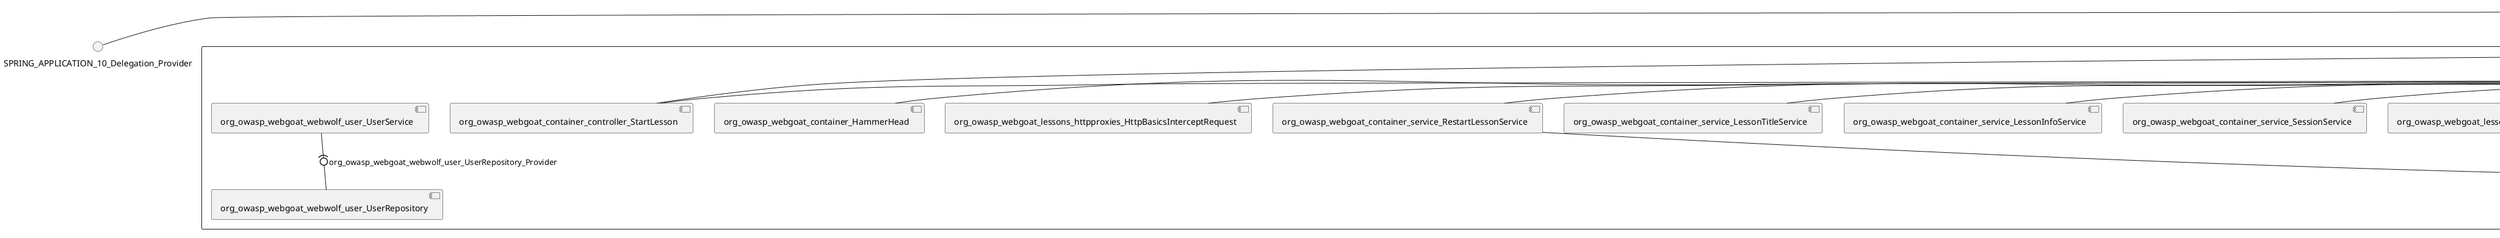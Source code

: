 @startuml
skinparam fixCircleLabelOverlapping true
skinparam componentStyle uml2
() SPRING_APPLICATION_10_Delegation_Provider
() SPRING_APPLICATION_11_Delegation_Provider
() SPRING_APPLICATION_12_Delegation_Provider
() SPRING_APPLICATION_13_Delegation_Provider
() SPRING_APPLICATION_14_Delegation_Provider
() SPRING_APPLICATION_15_Delegation_Provider
() SPRING_APPLICATION_16_Delegation_Provider
() SPRING_APPLICATION_2_Delegation_Provider
() SPRING_APPLICATION_3_Delegation_Provider
() SPRING_APPLICATION_4_Delegation_Provider
() SPRING_APPLICATION_5_Delegation_Provider
() SPRING_APPLICATION_6_Delegation_Provider
() SPRING_APPLICATION_7_Delegation_Provider
() SPRING_APPLICATION_8_Delegation_Provider
() SPRING_APPLICATION_9_Delegation_Provider
() SPRING_APPLICATION_BypassRestrictions_FieldRestrictions_POST_Delegation_Provider
() SPRING_APPLICATION_BypassRestrictions_frontendValidation_POST_Delegation_Provider
() SPRING_APPLICATION_ChromeDevTools_dummy_POST_Delegation_Provider
() SPRING_APPLICATION_ChromeDevTools_network_POST_Delegation_Provider
() SPRING_APPLICATION_CrossSiteScriptingStored_stored_xss_POST_Delegation_Provider
() SPRING_APPLICATION_CrossSiteScriptingStored_stored_xss_follow_up_POST_Delegation_Provider
() SPRING_APPLICATION_CrossSiteScripting_attack1_POST_Delegation_Provider
() SPRING_APPLICATION_CrossSiteScripting_attack3_POST_Delegation_Provider
() SPRING_APPLICATION_CrossSiteScripting_attack4_POST_Delegation_Provider
() SPRING_APPLICATION_CrossSiteScripting_attack5a_GET_Delegation_Provider
() SPRING_APPLICATION_CrossSiteScripting_attack6a_POST_Delegation_Provider
() SPRING_APPLICATION_CrossSiteScripting_dom_follow_up_POST_Delegation_Provider
() SPRING_APPLICATION_CrossSiteScripting_phone_home_xss_POST_Delegation_Provider
() SPRING_APPLICATION_CrossSiteScripting_quiz_GET_POST_Delegation_Provider
() SPRING_APPLICATION_Delegation_Provider
() SPRING_APPLICATION_GET_10_Delegation_Provider
() SPRING_APPLICATION_GET_11_Delegation_Provider
() SPRING_APPLICATION_GET_2_Delegation_Provider
() SPRING_APPLICATION_GET_3_Delegation_Provider
() SPRING_APPLICATION_GET_4_Delegation_Provider
() SPRING_APPLICATION_GET_5_Delegation_Provider
() SPRING_APPLICATION_GET_6_Delegation_Provider
() SPRING_APPLICATION_GET_7_Delegation_Provider
() SPRING_APPLICATION_GET_8_Delegation_Provider
() SPRING_APPLICATION_GET_9_Delegation_Provider
() SPRING_APPLICATION_GET_Delegation_Provider
() SPRING_APPLICATION_HtmlTampering_task_POST_Delegation_Provider
() SPRING_APPLICATION_HttpBasics_attack1_POST_Delegation_Provider
() SPRING_APPLICATION_HttpBasics_attack2_POST_Delegation_Provider
() SPRING_APPLICATION_IDOR_diff_attributes_POST_Delegation_Provider
() SPRING_APPLICATION_IDOR_login_POST_Delegation_Provider
() SPRING_APPLICATION_IDOR_profile_alt_path_POST_Delegation_Provider
() SPRING_APPLICATION_InsecureDeserialization_task_POST_Delegation_Provider
() SPRING_APPLICATION_InsecureLogin_Delegation_Provider
() SPRING_APPLICATION_JWT_decode_POST_Delegation_Provider
() SPRING_APPLICATION_JWT_jku_Delegation_Provider
() SPRING_APPLICATION_JWT_kid_Delegation_Provider
() SPRING_APPLICATION_JWT_quiz_GET_POST_Delegation_Provider
() SPRING_APPLICATION_JWT_refresh_Delegation_Provider
() SPRING_APPLICATION_JWT_secret_POST_Delegation_Provider
() SPRING_APPLICATION_JWT_votings_Delegation_Provider
() SPRING_APPLICATION_LogSpoofing_log_bleeding_POST_Delegation_Provider
() SPRING_APPLICATION_LogSpoofing_log_spoofing_POST_Delegation_Provider
() SPRING_APPLICATION_POST_10_Delegation_Provider
() SPRING_APPLICATION_POST_11_Delegation_Provider
() SPRING_APPLICATION_POST_12_Delegation_Provider
() SPRING_APPLICATION_POST_13_Delegation_Provider
() SPRING_APPLICATION_POST_14_Delegation_Provider
() SPRING_APPLICATION_POST_15_Delegation_Provider
() SPRING_APPLICATION_POST_16_Delegation_Provider
() SPRING_APPLICATION_POST_17_Delegation_Provider
() SPRING_APPLICATION_POST_18_Delegation_Provider
() SPRING_APPLICATION_POST_2_Delegation_Provider
() SPRING_APPLICATION_POST_3_Delegation_Provider
() SPRING_APPLICATION_POST_4_Delegation_Provider
() SPRING_APPLICATION_POST_5_Delegation_Provider
() SPRING_APPLICATION_POST_6_Delegation_Provider
() SPRING_APPLICATION_POST_7_Delegation_Provider
() SPRING_APPLICATION_POST_8_Delegation_Provider
() SPRING_APPLICATION_POST_9_Delegation_Provider
() SPRING_APPLICATION_POST_Delegation_Provider
() SPRING_APPLICATION_PUT_Delegation_Provider
() SPRING_APPLICATION_PasswordReset_ForgotPassword_create_password_reset_link_POST_Delegation_Provider
() SPRING_APPLICATION_PasswordReset_SecurityQuestions_POST_Delegation_Provider
() SPRING_APPLICATION_PasswordReset_reset_Delegation_Provider
() SPRING_APPLICATION_PasswordReset_simple_mail_reset_POST_Delegation_Provider
() SPRING_APPLICATION_PathTraversal_profile_picture_GET_Delegation_Provider
() SPRING_APPLICATION_PathTraversal_profile_picture_fix_GET_Delegation_Provider
() SPRING_APPLICATION_PathTraversal_profile_upload_POST_Delegation_Provider
() SPRING_APPLICATION_PathTraversal_profile_upload_fix_POST_Delegation_Provider
() SPRING_APPLICATION_PathTraversal_profile_upload_remove_user_input_POST_Delegation_Provider
() SPRING_APPLICATION_PathTraversal_random_POST_Delegation_Provider
() SPRING_APPLICATION_PathTraversal_random_picture_GET_Delegation_Provider
() SPRING_APPLICATION_PathTraversal_zip_slip_Delegation_Provider
() SPRING_APPLICATION_SSRF_task1_POST_Delegation_Provider
() SPRING_APPLICATION_SSRF_task2_POST_Delegation_Provider
() SPRING_APPLICATION_SecurePasswords_assignment_POST_Delegation_Provider
() SPRING_APPLICATION_SqlInjectionAdvanced_attack6a_POST_Delegation_Provider
() SPRING_APPLICATION_SqlInjectionAdvanced_attack6b_POST_Delegation_Provider
() SPRING_APPLICATION_SqlInjectionAdvanced_challenge_Login_POST_Delegation_Provider
() SPRING_APPLICATION_SqlInjectionAdvanced_challenge_PUT_Delegation_Provider
() SPRING_APPLICATION_SqlInjectionAdvanced_quiz_GET_POST_Delegation_Provider
() SPRING_APPLICATION_SqlInjectionMitigations_attack10a_POST_Delegation_Provider
() SPRING_APPLICATION_SqlInjectionMitigations_attack10b_POST_Delegation_Provider
() SPRING_APPLICATION_SqlInjectionMitigations_attack12a_POST_Delegation_Provider
() SPRING_APPLICATION_SqlInjectionMitigations_servers_GET_Delegation_Provider
() SPRING_APPLICATION_SqlInjection_assignment5a_POST_Delegation_Provider
() SPRING_APPLICATION_SqlInjection_assignment5b_POST_Delegation_Provider
() SPRING_APPLICATION_SqlInjection_attack10_POST_Delegation_Provider
() SPRING_APPLICATION_SqlInjection_attack2_POST_Delegation_Provider
() SPRING_APPLICATION_SqlInjection_attack3_POST_Delegation_Provider
() SPRING_APPLICATION_SqlInjection_attack4_POST_Delegation_Provider
() SPRING_APPLICATION_SqlInjection_attack5_POST_Delegation_Provider
() SPRING_APPLICATION_SqlInjection_attack8_POST_Delegation_Provider
() SPRING_APPLICATION_SqlInjection_attack9_POST_Delegation_Provider
() SPRING_APPLICATION_SqlOnlyInputValidationOnKeywords_attack_POST_Delegation_Provider
() SPRING_APPLICATION_SqlOnlyInputValidation_attack_POST_Delegation_Provider
() SPRING_APPLICATION_VulnerableComponents_attack1_POST_Delegation_Provider
() SPRING_APPLICATION_WebWolf_GET_Delegation_Provider
() SPRING_APPLICATION_WebWolf_landing_Delegation_Provider
() SPRING_APPLICATION_WebWolf_mail_Delegation_Provider
() SPRING_APPLICATION_challenge_1_POST_Delegation_Provider
() SPRING_APPLICATION_challenge_5_POST_Delegation_Provider
() SPRING_APPLICATION_challenge_7_Delegation_Provider
() SPRING_APPLICATION_challenge_8_Delegation_Provider
() SPRING_APPLICATION_challenge_logo_Delegation_Provider
() SPRING_APPLICATION_cia_quiz_GET_POST_Delegation_Provider
() SPRING_APPLICATION_clientSideFiltering_attack1_POST_Delegation_Provider
() SPRING_APPLICATION_clientSideFiltering_challenge_store_coupons_GET_Delegation_Provider
() SPRING_APPLICATION_clientSideFiltering_getItForFree_POST_Delegation_Provider
() SPRING_APPLICATION_clientSideFiltering_salaries_GET_Delegation_Provider
() SPRING_APPLICATION_crypto_encoding_basic_auth_POST_Delegation_Provider
() SPRING_APPLICATION_crypto_encoding_xor_POST_Delegation_Provider
() SPRING_APPLICATION_crypto_hashing_POST_Delegation_Provider
() SPRING_APPLICATION_crypto_secure_defaults_POST_Delegation_Provider
() SPRING_APPLICATION_crypto_signing_verify_POST_Delegation_Provider
() SPRING_APPLICATION_csrf_feedback_message_POST_Delegation_Provider
() SPRING_APPLICATION_csrf_review_POST_Delegation_Provider
() SPRING_APPLICATION_files_GET_Delegation_Provider
() SPRING_APPLICATION_fileupload_POST_Delegation_Provider
() SPRING_APPLICATION_jwt_Delegation_Provider
() SPRING_APPLICATION_landing_Delegation_Provider
() SPRING_APPLICATION_lesson_template_Delegation_Provider
() SPRING_APPLICATION_login_oauth_mvc_GET_Delegation_Provider
() SPRING_APPLICATION_mail_DELETE_GET_POST_Delegation_Provider
() SPRING_APPLICATION_register_mvc_POST_Delegation_Provider
() SPRING_APPLICATION_registration_GET_Delegation_Provider
() SPRING_APPLICATION_requests_GET_Delegation_Provider
() SPRING_APPLICATION_scoreboard_data_GET_Delegation_Provider
() SPRING_APPLICATION_server_directory_GET_Delegation_Provider
() SPRING_APPLICATION_service_debug_labels_mvc_Delegation_Provider
() SPRING_APPLICATION_service_lessonoverview_mvc_Delegation_Provider
() SPRING_APPLICATION_xxe_comments_GET_Delegation_Provider
rectangle System {
[org_owasp_webgoat_container_HammerHead] [[webgoat-webgoat.repository#_ATOemgjzEe-cJLWAoUPdPQ]]
[org_owasp_webgoat_container_WebWolfRedirect] [[webgoat-webgoat.repository#_ATOemgjzEe-cJLWAoUPdPQ]]
[org_owasp_webgoat_container_controller_StartLesson] [[webgoat-webgoat.repository#_ATOemgjzEe-cJLWAoUPdPQ]]
[org_owasp_webgoat_container_controller_Welcome] [[webgoat-webgoat.repository#_ATOemgjzEe-cJLWAoUPdPQ]]
[org_owasp_webgoat_container_i18n_PluginMessages_Provider] [[webgoat-webgoat.repository#_ATOemgjzEe-cJLWAoUPdPQ]]
[org_owasp_webgoat_container_service_EnvironmentService] [[webgoat-webgoat.repository#_ATOemgjzEe-cJLWAoUPdPQ]]
[org_owasp_webgoat_container_service_HintService] [[webgoat-webgoat.repository#_ATOemgjzEe-cJLWAoUPdPQ]]
[org_owasp_webgoat_container_service_LabelDebugService] [[webgoat-webgoat.repository#_ATOemgjzEe-cJLWAoUPdPQ]]
[org_owasp_webgoat_container_service_LabelService] [[webgoat-webgoat.repository#_ATOemgjzEe-cJLWAoUPdPQ]]
[org_owasp_webgoat_container_service_LessonInfoService] [[webgoat-webgoat.repository#_ATOemgjzEe-cJLWAoUPdPQ]]
[org_owasp_webgoat_container_service_LessonMenuService] [[webgoat-webgoat.repository#_ATOemgjzEe-cJLWAoUPdPQ]]
[org_owasp_webgoat_container_service_LessonProgressService] [[webgoat-webgoat.repository#_ATOemgjzEe-cJLWAoUPdPQ]]
[org_owasp_webgoat_container_service_LessonTitleService] [[webgoat-webgoat.repository#_ATOemgjzEe-cJLWAoUPdPQ]]
[org_owasp_webgoat_container_service_ReportCardService] [[webgoat-webgoat.repository#_ATOemgjzEe-cJLWAoUPdPQ]]
[org_owasp_webgoat_container_service_RestartLessonService] [[webgoat-webgoat.repository#_ATOemgjzEe-cJLWAoUPdPQ]]
[org_owasp_webgoat_container_service_SessionService] [[webgoat-webgoat.repository#_ATOemgjzEe-cJLWAoUPdPQ]]
[org_owasp_webgoat_container_session_UserSessionData_Provider] [[webgoat-webgoat.repository#_ATOemgjzEe-cJLWAoUPdPQ]]
[org_owasp_webgoat_container_session_WebSession_Provider] [[webgoat-webgoat.repository#_ATOemgjzEe-cJLWAoUPdPQ]]
[org_owasp_webgoat_container_users_RegistrationController] [[webgoat-webgoat.repository#_ATOemgjzEe-cJLWAoUPdPQ]]
[org_owasp_webgoat_container_users_Scoreboard] [[webgoat-webgoat.repository#_ATOemgjzEe-cJLWAoUPdPQ]]
[org_owasp_webgoat_container_users_UserRepository] [[webgoat-webgoat.repository#_ATOemgjzEe-cJLWAoUPdPQ]]
[org_owasp_webgoat_container_users_UserService] [[webgoat-webgoat.repository#_ATOemgjzEe-cJLWAoUPdPQ]]
[org_owasp_webgoat_container_users_UserTrackerRepository] [[webgoat-webgoat.repository#_ATOemgjzEe-cJLWAoUPdPQ]]
[org_owasp_webgoat_lessons_authbypass_VerifyAccount] [[webgoat-webgoat.repository#_ATOemgjzEe-cJLWAoUPdPQ]]
[org_owasp_webgoat_lessons_bypassrestrictions_BypassRestrictionsFieldRestrictions] [[webgoat-webgoat.repository#_ATOemgjzEe-cJLWAoUPdPQ]]
[org_owasp_webgoat_lessons_bypassrestrictions_BypassRestrictionsFrontendValidation] [[webgoat-webgoat.repository#_ATOemgjzEe-cJLWAoUPdPQ]]
[org_owasp_webgoat_lessons_challenges_FlagController] [[webgoat-webgoat.repository#_ATOemgjzEe-cJLWAoUPdPQ]]
[org_owasp_webgoat_lessons_challenges_challenge1_Assignment1] [[webgoat-webgoat.repository#_ATOemgjzEe-cJLWAoUPdPQ]]
[org_owasp_webgoat_lessons_challenges_challenge1_ImageServlet] [[webgoat-webgoat.repository#_ATOemgjzEe-cJLWAoUPdPQ]]
[org_owasp_webgoat_lessons_challenges_challenge5_Assignment5] [[webgoat-webgoat.repository#_ATOemgjzEe-cJLWAoUPdPQ]]
[org_owasp_webgoat_lessons_challenges_challenge7_Assignment7] [[webgoat-webgoat.repository#_ATOemgjzEe-cJLWAoUPdPQ]]
[org_owasp_webgoat_lessons_challenges_challenge8_Assignment8] [[webgoat-webgoat.repository#_ATOemgjzEe-cJLWAoUPdPQ]]
[org_owasp_webgoat_lessons_chromedevtools_NetworkDummy] [[webgoat-webgoat.repository#_ATOemgjzEe-cJLWAoUPdPQ]]
[org_owasp_webgoat_lessons_chromedevtools_NetworkLesson] [[webgoat-webgoat.repository#_ATOemgjzEe-cJLWAoUPdPQ]]
[org_owasp_webgoat_lessons_cia_CIAQuiz] [[webgoat-webgoat.repository#_ATOemgjzEe-cJLWAoUPdPQ]]
[org_owasp_webgoat_lessons_clientsidefiltering_ClientSideFilteringAssignment] [[webgoat-webgoat.repository#_ATOemgjzEe-cJLWAoUPdPQ]]
[org_owasp_webgoat_lessons_clientsidefiltering_ClientSideFilteringFreeAssignment] [[webgoat-webgoat.repository#_ATOemgjzEe-cJLWAoUPdPQ]]
[org_owasp_webgoat_lessons_clientsidefiltering_Salaries] [[webgoat-webgoat.repository#_ATOemgjzEe-cJLWAoUPdPQ]]
[org_owasp_webgoat_lessons_clientsidefiltering_ShopEndpoint] [[webgoat-webgoat.repository#_ATOemgjzEe-cJLWAoUPdPQ]]
[org_owasp_webgoat_lessons_cryptography_EncodingAssignment] [[webgoat-webgoat.repository#_ATOemgjzEe-cJLWAoUPdPQ]]
[org_owasp_webgoat_lessons_cryptography_HashingAssignment] [[webgoat-webgoat.repository#_ATOemgjzEe-cJLWAoUPdPQ]]
[org_owasp_webgoat_lessons_cryptography_SecureDefaultsAssignment] [[webgoat-webgoat.repository#_ATOemgjzEe-cJLWAoUPdPQ]]
[org_owasp_webgoat_lessons_cryptography_SigningAssignment] [[webgoat-webgoat.repository#_ATOemgjzEe-cJLWAoUPdPQ]]
[org_owasp_webgoat_lessons_cryptography_XOREncodingAssignment] [[webgoat-webgoat.repository#_ATOemgjzEe-cJLWAoUPdPQ]]
[org_owasp_webgoat_lessons_csrf_CSRFConfirmFlag1] [[webgoat-webgoat.repository#_ATOemgjzEe-cJLWAoUPdPQ]]
[org_owasp_webgoat_lessons_csrf_CSRFFeedback] [[webgoat-webgoat.repository#_ATOemgjzEe-cJLWAoUPdPQ]]
[org_owasp_webgoat_lessons_csrf_CSRFGetFlag] [[webgoat-webgoat.repository#_ATOemgjzEe-cJLWAoUPdPQ]]
[org_owasp_webgoat_lessons_csrf_CSRFLogin] [[webgoat-webgoat.repository#_ATOemgjzEe-cJLWAoUPdPQ]]
[org_owasp_webgoat_lessons_csrf_ForgedReviews] [[webgoat-webgoat.repository#_ATOemgjzEe-cJLWAoUPdPQ]]
[org_owasp_webgoat_lessons_csrf_ObjectMapper_Provider] [[webgoat-webgoat.repository#_ATOemgjzEe-cJLWAoUPdPQ]]
[org_owasp_webgoat_lessons_deserialization_InsecureDeserializationTask] [[webgoat-webgoat.repository#_ATOemgjzEe-cJLWAoUPdPQ]]
[org_owasp_webgoat_lessons_hijacksession_HijackSessionAssignment] [[webgoat-webgoat.repository#_ATOemgjzEe-cJLWAoUPdPQ]]
[org_owasp_webgoat_lessons_hijacksession_cas_HijackSessionAuthenticationProvider] [[webgoat-webgoat.repository#_ATOemgjzEe-cJLWAoUPdPQ]]
[org_owasp_webgoat_lessons_htmltampering_HtmlTamperingTask] [[webgoat-webgoat.repository#_ATOemgjzEe-cJLWAoUPdPQ]]
[org_owasp_webgoat_lessons_httpbasics_HttpBasicsLesson] [[webgoat-webgoat.repository#_ATOemgjzEe-cJLWAoUPdPQ]]
[org_owasp_webgoat_lessons_httpbasics_HttpBasicsQuiz] [[webgoat-webgoat.repository#_ATOemgjzEe-cJLWAoUPdPQ]]
[org_owasp_webgoat_lessons_httpproxies_HttpBasicsInterceptRequest] [[webgoat-webgoat.repository#_ATOemgjzEe-cJLWAoUPdPQ]]
[org_owasp_webgoat_lessons_idor_IDORDiffAttributes] [[webgoat-webgoat.repository#_ATOemgjzEe-cJLWAoUPdPQ]]
[org_owasp_webgoat_lessons_idor_IDOREditOtherProfile] [[webgoat-webgoat.repository#_ATOemgjzEe-cJLWAoUPdPQ]]
[org_owasp_webgoat_lessons_idor_IDORLogin] [[webgoat-webgoat.repository#_ATOemgjzEe-cJLWAoUPdPQ]]
[org_owasp_webgoat_lessons_idor_IDORViewOtherProfile] [[webgoat-webgoat.repository#_ATOemgjzEe-cJLWAoUPdPQ]]
[org_owasp_webgoat_lessons_idor_IDORViewOwnProfile] [[webgoat-webgoat.repository#_ATOemgjzEe-cJLWAoUPdPQ]]
[org_owasp_webgoat_lessons_idor_IDORViewOwnProfileAltUrl] [[webgoat-webgoat.repository#_ATOemgjzEe-cJLWAoUPdPQ]]
[org_owasp_webgoat_lessons_insecurelogin_InsecureLoginTask] [[webgoat-webgoat.repository#_ATOemgjzEe-cJLWAoUPdPQ]]
[org_owasp_webgoat_lessons_jwt_JWTDecodeEndpoint] [[webgoat-webgoat.repository#_ATOemgjzEe-cJLWAoUPdPQ]]
[org_owasp_webgoat_lessons_jwt_JWTQuiz] [[webgoat-webgoat.repository#_ATOemgjzEe-cJLWAoUPdPQ]]
[org_owasp_webgoat_lessons_jwt_JWTRefreshEndpoint] [[webgoat-webgoat.repository#_ATOemgjzEe-cJLWAoUPdPQ]]
[org_owasp_webgoat_lessons_jwt_JWTSecretKeyEndpoint] [[webgoat-webgoat.repository#_ATOemgjzEe-cJLWAoUPdPQ]]
[org_owasp_webgoat_lessons_jwt_JWTVotesEndpoint] [[webgoat-webgoat.repository#_ATOemgjzEe-cJLWAoUPdPQ]]
[org_owasp_webgoat_lessons_jwt_claimmisuse_JWTHeaderJKUEndpoint] [[webgoat-webgoat.repository#_ATOemgjzEe-cJLWAoUPdPQ]]
[org_owasp_webgoat_lessons_jwt_claimmisuse_JWTHeaderKIDEndpoint] [[webgoat-webgoat.repository#_ATOemgjzEe-cJLWAoUPdPQ]]
[org_owasp_webgoat_lessons_lessontemplate_SampleAttack] [[webgoat-webgoat.repository#_ATOemgjzEe-cJLWAoUPdPQ]]
[org_owasp_webgoat_lessons_logging_LogBleedingTask] [[webgoat-webgoat.repository#_ATOemgjzEe-cJLWAoUPdPQ]]
[org_owasp_webgoat_lessons_logging_LogSpoofingTask] [[webgoat-webgoat.repository#_ATOemgjzEe-cJLWAoUPdPQ]]
[org_owasp_webgoat_lessons_missingac_MissingFunctionACHiddenMenus] [[webgoat-webgoat.repository#_ATOemgjzEe-cJLWAoUPdPQ]]
[org_owasp_webgoat_lessons_missingac_MissingFunctionACUsers] [[webgoat-webgoat.repository#_ATOemgjzEe-cJLWAoUPdPQ]]
[org_owasp_webgoat_lessons_missingac_MissingFunctionACYourHash] [[webgoat-webgoat.repository#_ATOemgjzEe-cJLWAoUPdPQ]]
[org_owasp_webgoat_lessons_missingac_MissingFunctionACYourHashAdmin] [[webgoat-webgoat.repository#_ATOemgjzEe-cJLWAoUPdPQ]]
[org_owasp_webgoat_lessons_passwordreset_QuestionsAssignment] [[webgoat-webgoat.repository#_ATOemgjzEe-cJLWAoUPdPQ]]
[org_owasp_webgoat_lessons_passwordreset_ResetLinkAssignment] [[webgoat-webgoat.repository#_ATOemgjzEe-cJLWAoUPdPQ]]
[org_owasp_webgoat_lessons_passwordreset_ResetLinkAssignmentForgotPassword] [[webgoat-webgoat.repository#_ATOemgjzEe-cJLWAoUPdPQ]]
[org_owasp_webgoat_lessons_passwordreset_SecurityQuestionAssignment] [[webgoat-webgoat.repository#_ATOemgjzEe-cJLWAoUPdPQ]]
[org_owasp_webgoat_lessons_passwordreset_SimpleMailAssignment] [[webgoat-webgoat.repository#_ATOemgjzEe-cJLWAoUPdPQ]]
[org_owasp_webgoat_lessons_passwordreset_TriedQuestions] [[webgoat-webgoat.repository#_ATOemgjzEe-cJLWAoUPdPQ]]
[org_owasp_webgoat_lessons_pathtraversal_ProfileUpload] [[webgoat-webgoat.repository#_ATOemgjzEe-cJLWAoUPdPQ]]
[org_owasp_webgoat_lessons_pathtraversal_ProfileUploadFix] [[webgoat-webgoat.repository#_ATOemgjzEe-cJLWAoUPdPQ]]
[org_owasp_webgoat_lessons_pathtraversal_ProfileUploadRemoveUserInput] [[webgoat-webgoat.repository#_ATOemgjzEe-cJLWAoUPdPQ]]
[org_owasp_webgoat_lessons_pathtraversal_ProfileUploadRetrieval] [[webgoat-webgoat.repository#_ATOemgjzEe-cJLWAoUPdPQ]]
[org_owasp_webgoat_lessons_pathtraversal_ProfileZipSlip] [[webgoat-webgoat.repository#_ATOemgjzEe-cJLWAoUPdPQ]]
[org_owasp_webgoat_lessons_securepasswords_SecurePasswordsAssignment] [[webgoat-webgoat.repository#_ATOemgjzEe-cJLWAoUPdPQ]]
[org_owasp_webgoat_lessons_spoofcookie_SpoofCookieAssignment] [[webgoat-webgoat.repository#_ATOemgjzEe-cJLWAoUPdPQ]]
[org_owasp_webgoat_lessons_sqlinjection_advanced_SqlInjectionChallenge] [[webgoat-webgoat.repository#_ATOemgjzEe-cJLWAoUPdPQ]]
[org_owasp_webgoat_lessons_sqlinjection_advanced_SqlInjectionChallengeLogin] [[webgoat-webgoat.repository#_ATOemgjzEe-cJLWAoUPdPQ]]
[org_owasp_webgoat_lessons_sqlinjection_advanced_SqlInjectionLesson6a] [[webgoat-webgoat.repository#_ATOemgjzEe-cJLWAoUPdPQ]]
[org_owasp_webgoat_lessons_sqlinjection_advanced_SqlInjectionLesson6b] [[webgoat-webgoat.repository#_ATOemgjzEe-cJLWAoUPdPQ]]
[org_owasp_webgoat_lessons_sqlinjection_advanced_SqlInjectionQuiz] [[webgoat-webgoat.repository#_ATOemgjzEe-cJLWAoUPdPQ]]
[org_owasp_webgoat_lessons_sqlinjection_introduction_SqlInjectionLesson10] [[webgoat-webgoat.repository#_ATOemgjzEe-cJLWAoUPdPQ]]
[org_owasp_webgoat_lessons_sqlinjection_introduction_SqlInjectionLesson2] [[webgoat-webgoat.repository#_ATOemgjzEe-cJLWAoUPdPQ]]
[org_owasp_webgoat_lessons_sqlinjection_introduction_SqlInjectionLesson3] [[webgoat-webgoat.repository#_ATOemgjzEe-cJLWAoUPdPQ]]
[org_owasp_webgoat_lessons_sqlinjection_introduction_SqlInjectionLesson4] [[webgoat-webgoat.repository#_ATOemgjzEe-cJLWAoUPdPQ]]
[org_owasp_webgoat_lessons_sqlinjection_introduction_SqlInjectionLesson5] [[webgoat-webgoat.repository#_ATOemgjzEe-cJLWAoUPdPQ]]
[org_owasp_webgoat_lessons_sqlinjection_introduction_SqlInjectionLesson5a] [[webgoat-webgoat.repository#_ATOemgjzEe-cJLWAoUPdPQ]]
[org_owasp_webgoat_lessons_sqlinjection_introduction_SqlInjectionLesson5b] [[webgoat-webgoat.repository#_ATOemgjzEe-cJLWAoUPdPQ]]
[org_owasp_webgoat_lessons_sqlinjection_introduction_SqlInjectionLesson8] [[webgoat-webgoat.repository#_ATOemgjzEe-cJLWAoUPdPQ]]
[org_owasp_webgoat_lessons_sqlinjection_introduction_SqlInjectionLesson9] [[webgoat-webgoat.repository#_ATOemgjzEe-cJLWAoUPdPQ]]
[org_owasp_webgoat_lessons_sqlinjection_mitigation_Servers] [[webgoat-webgoat.repository#_ATOemgjzEe-cJLWAoUPdPQ]]
[org_owasp_webgoat_lessons_sqlinjection_mitigation_SqlInjectionLesson10a] [[webgoat-webgoat.repository#_ATOemgjzEe-cJLWAoUPdPQ]]
[org_owasp_webgoat_lessons_sqlinjection_mitigation_SqlInjectionLesson10b] [[webgoat-webgoat.repository#_ATOemgjzEe-cJLWAoUPdPQ]]
[org_owasp_webgoat_lessons_sqlinjection_mitigation_SqlInjectionLesson13] [[webgoat-webgoat.repository#_ATOemgjzEe-cJLWAoUPdPQ]]
[org_owasp_webgoat_lessons_sqlinjection_mitigation_SqlOnlyInputValidation] [[webgoat-webgoat.repository#_ATOemgjzEe-cJLWAoUPdPQ]]
[org_owasp_webgoat_lessons_sqlinjection_mitigation_SqlOnlyInputValidationOnKeywords] [[webgoat-webgoat.repository#_ATOemgjzEe-cJLWAoUPdPQ]]
[org_owasp_webgoat_lessons_ssrf_SSRFTask1] [[webgoat-webgoat.repository#_ATOemgjzEe-cJLWAoUPdPQ]]
[org_owasp_webgoat_lessons_ssrf_SSRFTask2] [[webgoat-webgoat.repository#_ATOemgjzEe-cJLWAoUPdPQ]]
[org_owasp_webgoat_lessons_vulnerablecomponents_VulnerableComponentsLesson] [[webgoat-webgoat.repository#_ATOemgjzEe-cJLWAoUPdPQ]]
[org_owasp_webgoat_lessons_webwolfintroduction_LandingAssignment] [[webgoat-webgoat.repository#_ATOemgjzEe-cJLWAoUPdPQ]]
[org_owasp_webgoat_lessons_webwolfintroduction_MailAssignment] [[webgoat-webgoat.repository#_ATOemgjzEe-cJLWAoUPdPQ]]
[org_owasp_webgoat_lessons_xss_CrossSiteScriptingLesson1] [[webgoat-webgoat.repository#_ATOemgjzEe-cJLWAoUPdPQ]]
[org_owasp_webgoat_lessons_xss_CrossSiteScriptingLesson3] [[webgoat-webgoat.repository#_ATOemgjzEe-cJLWAoUPdPQ]]
[org_owasp_webgoat_lessons_xss_CrossSiteScriptingLesson4] [[webgoat-webgoat.repository#_ATOemgjzEe-cJLWAoUPdPQ]]
[org_owasp_webgoat_lessons_xss_CrossSiteScriptingLesson5a] [[webgoat-webgoat.repository#_ATOemgjzEe-cJLWAoUPdPQ]]
[org_owasp_webgoat_lessons_xss_CrossSiteScriptingLesson6a] [[webgoat-webgoat.repository#_ATOemgjzEe-cJLWAoUPdPQ]]
[org_owasp_webgoat_lessons_xss_CrossSiteScriptingQuiz] [[webgoat-webgoat.repository#_ATOemgjzEe-cJLWAoUPdPQ]]
[org_owasp_webgoat_lessons_xss_DOMCrossSiteScripting] [[webgoat-webgoat.repository#_ATOemgjzEe-cJLWAoUPdPQ]]
[org_owasp_webgoat_lessons_xss_DOMCrossSiteScriptingVerifier] [[webgoat-webgoat.repository#_ATOemgjzEe-cJLWAoUPdPQ]]
[org_owasp_webgoat_lessons_xss_stored_StoredCrossSiteScriptingVerifier] [[webgoat-webgoat.repository#_ATOemgjzEe-cJLWAoUPdPQ]]
[org_owasp_webgoat_lessons_xss_stored_StoredXssComments] [[webgoat-webgoat.repository#_ATOemgjzEe-cJLWAoUPdPQ]]
[org_owasp_webgoat_lessons_xxe_BlindSendFileAssignment] [[webgoat-webgoat.repository#_ATOemgjzEe-cJLWAoUPdPQ]]
[org_owasp_webgoat_lessons_xxe_CommentsCache] [[webgoat-webgoat.repository#_ATOemgjzEe-cJLWAoUPdPQ]]
[org_owasp_webgoat_lessons_xxe_CommentsEndpoint] [[webgoat-webgoat.repository#_ATOemgjzEe-cJLWAoUPdPQ]]
[org_owasp_webgoat_lessons_xxe_ContentTypeAssignment] [[webgoat-webgoat.repository#_ATOemgjzEe-cJLWAoUPdPQ]]
[org_owasp_webgoat_lessons_xxe_SimpleXXE] [[webgoat-webgoat.repository#_ATOemgjzEe-cJLWAoUPdPQ]]
[org_owasp_webgoat_webwolf_FileServer] [[webgoat-webgoat.repository#_ATOemgjzEe-cJLWAoUPdPQ]]
[org_owasp_webgoat_webwolf_jwt_JWTController] [[webgoat-webgoat.repository#_ATOemgjzEe-cJLWAoUPdPQ]]
[org_owasp_webgoat_webwolf_mailbox_MailboxController] [[webgoat-webgoat.repository#_ATOemgjzEe-cJLWAoUPdPQ]]
[org_owasp_webgoat_webwolf_mailbox_MailboxRepository] [[webgoat-webgoat.repository#_ATOemgjzEe-cJLWAoUPdPQ]]
[org_owasp_webgoat_webwolf_requests_LandingPage] [[webgoat-webgoat.repository#_ATOemgjzEe-cJLWAoUPdPQ]]
[org_owasp_webgoat_webwolf_requests_Requests] [[webgoat-webgoat.repository#_ATOemgjzEe-cJLWAoUPdPQ]]
[org_owasp_webgoat_webwolf_user_UserRepository] [[webgoat-webgoat.repository#_ATOemgjzEe-cJLWAoUPdPQ]]
[org_owasp_webgoat_webwolf_user_UserService] [[webgoat-webgoat.repository#_ATOemgjzEe-cJLWAoUPdPQ]]
port SPRING_APPLICATION_10_Provider
SPRING_APPLICATION_10_Delegation_Provider - SPRING_APPLICATION_10_Provider
SPRING_APPLICATION_10_Provider - [org_owasp_webgoat_lessons_xxe_SimpleXXE]
port SPRING_APPLICATION_11_Provider
SPRING_APPLICATION_11_Delegation_Provider - SPRING_APPLICATION_11_Provider
SPRING_APPLICATION_11_Provider - [org_owasp_webgoat_container_controller_StartLesson]
port SPRING_APPLICATION_12_Provider
SPRING_APPLICATION_12_Delegation_Provider - SPRING_APPLICATION_12_Provider
SPRING_APPLICATION_12_Provider - [org_owasp_webgoat_container_service_LabelDebugService]
port SPRING_APPLICATION_13_Provider
SPRING_APPLICATION_13_Delegation_Provider - SPRING_APPLICATION_13_Provider
SPRING_APPLICATION_13_Provider - [org_owasp_webgoat_lessons_cryptography_HashingAssignment]
port SPRING_APPLICATION_14_Provider
SPRING_APPLICATION_14_Delegation_Provider - SPRING_APPLICATION_14_Provider
SPRING_APPLICATION_14_Provider - [org_owasp_webgoat_container_HammerHead]
port SPRING_APPLICATION_15_Provider
SPRING_APPLICATION_15_Delegation_Provider - SPRING_APPLICATION_15_Provider
SPRING_APPLICATION_15_Provider - [org_owasp_webgoat_container_controller_StartLesson]
port SPRING_APPLICATION_16_Provider
SPRING_APPLICATION_16_Delegation_Provider - SPRING_APPLICATION_16_Provider
SPRING_APPLICATION_16_Provider - [org_owasp_webgoat_lessons_httpproxies_HttpBasicsInterceptRequest]
port SPRING_APPLICATION_2_Provider
SPRING_APPLICATION_2_Delegation_Provider - SPRING_APPLICATION_2_Provider
SPRING_APPLICATION_2_Provider - [org_owasp_webgoat_container_service_RestartLessonService]
port SPRING_APPLICATION_3_Provider
SPRING_APPLICATION_3_Delegation_Provider - SPRING_APPLICATION_3_Provider
SPRING_APPLICATION_3_Provider - [org_owasp_webgoat_container_service_LessonTitleService]
port SPRING_APPLICATION_4_Provider
SPRING_APPLICATION_4_Delegation_Provider - SPRING_APPLICATION_4_Provider
SPRING_APPLICATION_4_Provider - [org_owasp_webgoat_lessons_cryptography_SigningAssignment]
port SPRING_APPLICATION_5_Provider
SPRING_APPLICATION_5_Delegation_Provider - SPRING_APPLICATION_5_Provider
SPRING_APPLICATION_5_Provider - [org_owasp_webgoat_container_service_LessonInfoService]
port SPRING_APPLICATION_6_Provider
SPRING_APPLICATION_6_Delegation_Provider - SPRING_APPLICATION_6_Provider
SPRING_APPLICATION_6_Provider - [org_owasp_webgoat_webwolf_FileServer]
port SPRING_APPLICATION_7_Provider
SPRING_APPLICATION_7_Delegation_Provider - SPRING_APPLICATION_7_Provider
SPRING_APPLICATION_7_Provider - [org_owasp_webgoat_container_service_SessionService]
port SPRING_APPLICATION_8_Provider
SPRING_APPLICATION_8_Delegation_Provider - SPRING_APPLICATION_8_Provider
SPRING_APPLICATION_8_Provider - [org_owasp_webgoat_lessons_cryptography_HashingAssignment]
port SPRING_APPLICATION_9_Provider
SPRING_APPLICATION_9_Delegation_Provider - SPRING_APPLICATION_9_Provider
SPRING_APPLICATION_9_Provider - [org_owasp_webgoat_lessons_jwt_JWTSecretKeyEndpoint]
port SPRING_APPLICATION_BypassRestrictions_FieldRestrictions_POST_Provider
SPRING_APPLICATION_BypassRestrictions_FieldRestrictions_POST_Delegation_Provider - SPRING_APPLICATION_BypassRestrictions_FieldRestrictions_POST_Provider
SPRING_APPLICATION_BypassRestrictions_FieldRestrictions_POST_Provider - [org_owasp_webgoat_lessons_bypassrestrictions_BypassRestrictionsFieldRestrictions]
port SPRING_APPLICATION_BypassRestrictions_frontendValidation_POST_Provider
SPRING_APPLICATION_BypassRestrictions_frontendValidation_POST_Delegation_Provider - SPRING_APPLICATION_BypassRestrictions_frontendValidation_POST_Provider
SPRING_APPLICATION_BypassRestrictions_frontendValidation_POST_Provider - [org_owasp_webgoat_lessons_bypassrestrictions_BypassRestrictionsFrontendValidation]
port SPRING_APPLICATION_ChromeDevTools_dummy_POST_Provider
SPRING_APPLICATION_ChromeDevTools_dummy_POST_Delegation_Provider - SPRING_APPLICATION_ChromeDevTools_dummy_POST_Provider
SPRING_APPLICATION_ChromeDevTools_dummy_POST_Provider - [org_owasp_webgoat_lessons_chromedevtools_NetworkDummy]
port SPRING_APPLICATION_ChromeDevTools_network_POST_Provider
SPRING_APPLICATION_ChromeDevTools_network_POST_Delegation_Provider - SPRING_APPLICATION_ChromeDevTools_network_POST_Provider
SPRING_APPLICATION_ChromeDevTools_network_POST_Provider - [org_owasp_webgoat_lessons_chromedevtools_NetworkLesson]
port SPRING_APPLICATION_CrossSiteScriptingStored_stored_xss_POST_Provider
SPRING_APPLICATION_CrossSiteScriptingStored_stored_xss_POST_Delegation_Provider - SPRING_APPLICATION_CrossSiteScriptingStored_stored_xss_POST_Provider
SPRING_APPLICATION_CrossSiteScriptingStored_stored_xss_POST_Provider - [org_owasp_webgoat_lessons_xss_stored_StoredXssComments]
port SPRING_APPLICATION_CrossSiteScriptingStored_stored_xss_follow_up_POST_Provider
SPRING_APPLICATION_CrossSiteScriptingStored_stored_xss_follow_up_POST_Delegation_Provider - SPRING_APPLICATION_CrossSiteScriptingStored_stored_xss_follow_up_POST_Provider
SPRING_APPLICATION_CrossSiteScriptingStored_stored_xss_follow_up_POST_Provider - [org_owasp_webgoat_lessons_xss_stored_StoredCrossSiteScriptingVerifier]
port SPRING_APPLICATION_CrossSiteScripting_attack1_POST_Provider
SPRING_APPLICATION_CrossSiteScripting_attack1_POST_Delegation_Provider - SPRING_APPLICATION_CrossSiteScripting_attack1_POST_Provider
SPRING_APPLICATION_CrossSiteScripting_attack1_POST_Provider - [org_owasp_webgoat_lessons_xss_CrossSiteScriptingLesson1]
port SPRING_APPLICATION_CrossSiteScripting_attack3_POST_Provider
SPRING_APPLICATION_CrossSiteScripting_attack3_POST_Delegation_Provider - SPRING_APPLICATION_CrossSiteScripting_attack3_POST_Provider
SPRING_APPLICATION_CrossSiteScripting_attack3_POST_Provider - [org_owasp_webgoat_lessons_xss_CrossSiteScriptingLesson3]
port SPRING_APPLICATION_CrossSiteScripting_attack4_POST_Provider
SPRING_APPLICATION_CrossSiteScripting_attack4_POST_Delegation_Provider - SPRING_APPLICATION_CrossSiteScripting_attack4_POST_Provider
SPRING_APPLICATION_CrossSiteScripting_attack4_POST_Provider - [org_owasp_webgoat_lessons_xss_CrossSiteScriptingLesson4]
port SPRING_APPLICATION_CrossSiteScripting_attack5a_GET_Provider
SPRING_APPLICATION_CrossSiteScripting_attack5a_GET_Delegation_Provider - SPRING_APPLICATION_CrossSiteScripting_attack5a_GET_Provider
SPRING_APPLICATION_CrossSiteScripting_attack5a_GET_Provider - [org_owasp_webgoat_lessons_xss_CrossSiteScriptingLesson5a]
port SPRING_APPLICATION_CrossSiteScripting_attack6a_POST_Provider
SPRING_APPLICATION_CrossSiteScripting_attack6a_POST_Delegation_Provider - SPRING_APPLICATION_CrossSiteScripting_attack6a_POST_Provider
SPRING_APPLICATION_CrossSiteScripting_attack6a_POST_Provider - [org_owasp_webgoat_lessons_xss_CrossSiteScriptingLesson6a]
port SPRING_APPLICATION_CrossSiteScripting_dom_follow_up_POST_Provider
SPRING_APPLICATION_CrossSiteScripting_dom_follow_up_POST_Delegation_Provider - SPRING_APPLICATION_CrossSiteScripting_dom_follow_up_POST_Provider
SPRING_APPLICATION_CrossSiteScripting_dom_follow_up_POST_Provider - [org_owasp_webgoat_lessons_xss_DOMCrossSiteScriptingVerifier]
port SPRING_APPLICATION_CrossSiteScripting_phone_home_xss_POST_Provider
SPRING_APPLICATION_CrossSiteScripting_phone_home_xss_POST_Delegation_Provider - SPRING_APPLICATION_CrossSiteScripting_phone_home_xss_POST_Provider
SPRING_APPLICATION_CrossSiteScripting_phone_home_xss_POST_Provider - [org_owasp_webgoat_lessons_xss_DOMCrossSiteScripting]
port SPRING_APPLICATION_CrossSiteScripting_quiz_GET_POST_Provider
SPRING_APPLICATION_CrossSiteScripting_quiz_GET_POST_Delegation_Provider - SPRING_APPLICATION_CrossSiteScripting_quiz_GET_POST_Provider
SPRING_APPLICATION_CrossSiteScripting_quiz_GET_POST_Provider - [org_owasp_webgoat_lessons_xss_CrossSiteScriptingQuiz]
port SPRING_APPLICATION_Provider
SPRING_APPLICATION_Delegation_Provider - SPRING_APPLICATION_Provider
SPRING_APPLICATION_Provider - [org_owasp_webgoat_container_service_LessonMenuService]
port SPRING_APPLICATION_GET_10_Provider
SPRING_APPLICATION_GET_10_Delegation_Provider - SPRING_APPLICATION_GET_10_Provider
SPRING_APPLICATION_GET_10_Provider - [org_owasp_webgoat_lessons_idor_IDORViewOwnProfile]
port SPRING_APPLICATION_GET_11_Provider
SPRING_APPLICATION_GET_11_Delegation_Provider - SPRING_APPLICATION_GET_11_Provider
SPRING_APPLICATION_GET_11_Provider - [org_owasp_webgoat_container_service_ReportCardService]
port SPRING_APPLICATION_GET_2_Provider
SPRING_APPLICATION_GET_2_Delegation_Provider - SPRING_APPLICATION_GET_2_Provider
SPRING_APPLICATION_GET_2_Provider - [org_owasp_webgoat_lessons_csrf_ForgedReviews]
port SPRING_APPLICATION_GET_3_Provider
SPRING_APPLICATION_GET_3_Delegation_Provider - SPRING_APPLICATION_GET_3_Provider
SPRING_APPLICATION_GET_3_Provider - [org_owasp_webgoat_container_service_LabelService]
port SPRING_APPLICATION_GET_4_Provider
SPRING_APPLICATION_GET_4_Delegation_Provider - SPRING_APPLICATION_GET_4_Provider
SPRING_APPLICATION_GET_4_Provider - [org_owasp_webgoat_lessons_cryptography_EncodingAssignment]
port SPRING_APPLICATION_GET_5_Provider
SPRING_APPLICATION_GET_5_Delegation_Provider - SPRING_APPLICATION_GET_5_Provider
SPRING_APPLICATION_GET_5_Provider - [org_owasp_webgoat_container_controller_Welcome]
port SPRING_APPLICATION_GET_6_Provider
SPRING_APPLICATION_GET_6_Delegation_Provider - SPRING_APPLICATION_GET_6_Provider
SPRING_APPLICATION_GET_6_Provider - [org_owasp_webgoat_lessons_xss_stored_StoredXssComments]
port SPRING_APPLICATION_GET_7_Provider
SPRING_APPLICATION_GET_7_Delegation_Provider - SPRING_APPLICATION_GET_7_Provider
SPRING_APPLICATION_GET_7_Provider - [org_owasp_webgoat_lessons_idor_IDORViewOtherProfile]
port SPRING_APPLICATION_GET_8_Provider
SPRING_APPLICATION_GET_8_Delegation_Provider - SPRING_APPLICATION_GET_8_Provider
SPRING_APPLICATION_GET_8_Provider - [org_owasp_webgoat_lessons_missingac_MissingFunctionACUsers]
port SPRING_APPLICATION_GET_9_Provider
SPRING_APPLICATION_GET_9_Delegation_Provider - SPRING_APPLICATION_GET_9_Provider
SPRING_APPLICATION_GET_9_Provider - [org_owasp_webgoat_lessons_spoofcookie_SpoofCookieAssignment]
port SPRING_APPLICATION_GET_Provider
SPRING_APPLICATION_GET_Delegation_Provider - SPRING_APPLICATION_GET_Provider
SPRING_APPLICATION_GET_Provider - [org_owasp_webgoat_container_service_HintService]
port SPRING_APPLICATION_HtmlTampering_task_POST_Provider
SPRING_APPLICATION_HtmlTampering_task_POST_Delegation_Provider - SPRING_APPLICATION_HtmlTampering_task_POST_Provider
SPRING_APPLICATION_HtmlTampering_task_POST_Provider - [org_owasp_webgoat_lessons_htmltampering_HtmlTamperingTask]
port SPRING_APPLICATION_HttpBasics_attack1_POST_Provider
SPRING_APPLICATION_HttpBasics_attack1_POST_Delegation_Provider - SPRING_APPLICATION_HttpBasics_attack1_POST_Provider
SPRING_APPLICATION_HttpBasics_attack1_POST_Provider - [org_owasp_webgoat_lessons_httpbasics_HttpBasicsLesson]
port SPRING_APPLICATION_HttpBasics_attack2_POST_Provider
SPRING_APPLICATION_HttpBasics_attack2_POST_Delegation_Provider - SPRING_APPLICATION_HttpBasics_attack2_POST_Provider
SPRING_APPLICATION_HttpBasics_attack2_POST_Provider - [org_owasp_webgoat_lessons_httpbasics_HttpBasicsQuiz]
port SPRING_APPLICATION_IDOR_diff_attributes_POST_Provider
SPRING_APPLICATION_IDOR_diff_attributes_POST_Delegation_Provider - SPRING_APPLICATION_IDOR_diff_attributes_POST_Provider
SPRING_APPLICATION_IDOR_diff_attributes_POST_Provider - [org_owasp_webgoat_lessons_idor_IDORDiffAttributes]
port SPRING_APPLICATION_IDOR_login_POST_Provider
SPRING_APPLICATION_IDOR_login_POST_Delegation_Provider - SPRING_APPLICATION_IDOR_login_POST_Provider
SPRING_APPLICATION_IDOR_login_POST_Provider - [org_owasp_webgoat_lessons_idor_IDORLogin]
port SPRING_APPLICATION_IDOR_profile_alt_path_POST_Provider
SPRING_APPLICATION_IDOR_profile_alt_path_POST_Delegation_Provider - SPRING_APPLICATION_IDOR_profile_alt_path_POST_Provider
SPRING_APPLICATION_IDOR_profile_alt_path_POST_Provider - [org_owasp_webgoat_lessons_idor_IDORViewOwnProfileAltUrl]
port SPRING_APPLICATION_InsecureDeserialization_task_POST_Provider
SPRING_APPLICATION_InsecureDeserialization_task_POST_Delegation_Provider - SPRING_APPLICATION_InsecureDeserialization_task_POST_Provider
SPRING_APPLICATION_InsecureDeserialization_task_POST_Provider - [org_owasp_webgoat_lessons_deserialization_InsecureDeserializationTask]
port SPRING_APPLICATION_InsecureLogin_Provider
SPRING_APPLICATION_InsecureLogin_Delegation_Provider - SPRING_APPLICATION_InsecureLogin_Provider
SPRING_APPLICATION_InsecureLogin_Provider - [org_owasp_webgoat_lessons_insecurelogin_InsecureLoginTask]
port SPRING_APPLICATION_JWT_decode_POST_Provider
SPRING_APPLICATION_JWT_decode_POST_Delegation_Provider - SPRING_APPLICATION_JWT_decode_POST_Provider
SPRING_APPLICATION_JWT_decode_POST_Provider - [org_owasp_webgoat_lessons_jwt_JWTDecodeEndpoint]
port SPRING_APPLICATION_JWT_jku_Provider
SPRING_APPLICATION_JWT_jku_Delegation_Provider - SPRING_APPLICATION_JWT_jku_Provider
SPRING_APPLICATION_JWT_jku_Provider - [org_owasp_webgoat_lessons_jwt_claimmisuse_JWTHeaderJKUEndpoint]
port SPRING_APPLICATION_JWT_kid_Provider
SPRING_APPLICATION_JWT_kid_Delegation_Provider - SPRING_APPLICATION_JWT_kid_Provider
SPRING_APPLICATION_JWT_kid_Provider - [org_owasp_webgoat_lessons_jwt_claimmisuse_JWTHeaderKIDEndpoint]
port SPRING_APPLICATION_JWT_quiz_GET_POST_Provider
SPRING_APPLICATION_JWT_quiz_GET_POST_Delegation_Provider - SPRING_APPLICATION_JWT_quiz_GET_POST_Provider
SPRING_APPLICATION_JWT_quiz_GET_POST_Provider - [org_owasp_webgoat_lessons_jwt_JWTQuiz]
port SPRING_APPLICATION_JWT_refresh_Provider
SPRING_APPLICATION_JWT_refresh_Delegation_Provider - SPRING_APPLICATION_JWT_refresh_Provider
SPRING_APPLICATION_JWT_refresh_Provider - [org_owasp_webgoat_lessons_jwt_JWTRefreshEndpoint]
port SPRING_APPLICATION_JWT_secret_POST_Provider
SPRING_APPLICATION_JWT_secret_POST_Delegation_Provider - SPRING_APPLICATION_JWT_secret_POST_Provider
SPRING_APPLICATION_JWT_secret_POST_Provider - [org_owasp_webgoat_lessons_jwt_JWTSecretKeyEndpoint]
port SPRING_APPLICATION_JWT_votings_Provider
SPRING_APPLICATION_JWT_votings_Delegation_Provider - SPRING_APPLICATION_JWT_votings_Provider
SPRING_APPLICATION_JWT_votings_Provider - [org_owasp_webgoat_lessons_jwt_JWTVotesEndpoint]
port SPRING_APPLICATION_LogSpoofing_log_bleeding_POST_Provider
SPRING_APPLICATION_LogSpoofing_log_bleeding_POST_Delegation_Provider - SPRING_APPLICATION_LogSpoofing_log_bleeding_POST_Provider
SPRING_APPLICATION_LogSpoofing_log_bleeding_POST_Provider - [org_owasp_webgoat_lessons_logging_LogBleedingTask]
port SPRING_APPLICATION_LogSpoofing_log_spoofing_POST_Provider
SPRING_APPLICATION_LogSpoofing_log_spoofing_POST_Delegation_Provider - SPRING_APPLICATION_LogSpoofing_log_spoofing_POST_Provider
SPRING_APPLICATION_LogSpoofing_log_spoofing_POST_Provider - [org_owasp_webgoat_lessons_logging_LogSpoofingTask]
port SPRING_APPLICATION_POST_10_Provider
SPRING_APPLICATION_POST_10_Delegation_Provider - SPRING_APPLICATION_POST_10_Provider
SPRING_APPLICATION_POST_10_Provider - [org_owasp_webgoat_lessons_csrf_CSRFFeedback]
port SPRING_APPLICATION_POST_11_Provider
SPRING_APPLICATION_POST_11_Delegation_Provider - SPRING_APPLICATION_POST_11_Provider
SPRING_APPLICATION_POST_11_Provider - [org_owasp_webgoat_lessons_passwordreset_SimpleMailAssignment]
port SPRING_APPLICATION_POST_12_Provider
SPRING_APPLICATION_POST_12_Delegation_Provider - SPRING_APPLICATION_POST_12_Provider
SPRING_APPLICATION_POST_12_Provider - [org_owasp_webgoat_lessons_xxe_SimpleXXE]
port SPRING_APPLICATION_POST_13_Provider
SPRING_APPLICATION_POST_13_Delegation_Provider - SPRING_APPLICATION_POST_13_Provider
SPRING_APPLICATION_POST_13_Provider - [org_owasp_webgoat_lessons_hijacksession_HijackSessionAssignment]
port SPRING_APPLICATION_POST_14_Provider
SPRING_APPLICATION_POST_14_Delegation_Provider - SPRING_APPLICATION_POST_14_Provider
SPRING_APPLICATION_POST_14_Provider - [org_owasp_webgoat_lessons_xxe_BlindSendFileAssignment]
port SPRING_APPLICATION_POST_15_Provider
SPRING_APPLICATION_POST_15_Delegation_Provider - SPRING_APPLICATION_POST_15_Provider
SPRING_APPLICATION_POST_15_Provider - [org_owasp_webgoat_lessons_chromedevtools_NetworkLesson]
port SPRING_APPLICATION_POST_16_Provider
SPRING_APPLICATION_POST_16_Delegation_Provider - SPRING_APPLICATION_POST_16_Provider
SPRING_APPLICATION_POST_16_Provider - [org_owasp_webgoat_lessons_spoofcookie_SpoofCookieAssignment]
port SPRING_APPLICATION_POST_17_Provider
SPRING_APPLICATION_POST_17_Delegation_Provider - SPRING_APPLICATION_POST_17_Provider
SPRING_APPLICATION_POST_17_Provider - [org_owasp_webgoat_lessons_csrf_CSRFConfirmFlag1]
port SPRING_APPLICATION_POST_18_Provider
SPRING_APPLICATION_POST_18_Delegation_Provider - SPRING_APPLICATION_POST_18_Provider
SPRING_APPLICATION_POST_18_Provider - [org_owasp_webgoat_lessons_missingac_MissingFunctionACUsers]
port SPRING_APPLICATION_POST_2_Provider
SPRING_APPLICATION_POST_2_Delegation_Provider - SPRING_APPLICATION_POST_2_Provider
SPRING_APPLICATION_POST_2_Provider - [org_owasp_webgoat_lessons_xxe_ContentTypeAssignment]
port SPRING_APPLICATION_POST_3_Provider
SPRING_APPLICATION_POST_3_Delegation_Provider - SPRING_APPLICATION_POST_3_Provider
SPRING_APPLICATION_POST_3_Provider - [org_owasp_webgoat_lessons_csrf_CSRFLogin]
port SPRING_APPLICATION_POST_4_Provider
SPRING_APPLICATION_POST_4_Delegation_Provider - SPRING_APPLICATION_POST_4_Provider
SPRING_APPLICATION_POST_4_Provider - [org_owasp_webgoat_lessons_csrf_CSRFGetFlag]
port SPRING_APPLICATION_POST_5_Provider
SPRING_APPLICATION_POST_5_Delegation_Provider - SPRING_APPLICATION_POST_5_Provider
SPRING_APPLICATION_POST_5_Provider - [org_owasp_webgoat_lessons_passwordreset_QuestionsAssignment]
port SPRING_APPLICATION_POST_6_Provider
SPRING_APPLICATION_POST_6_Delegation_Provider - SPRING_APPLICATION_POST_6_Provider
SPRING_APPLICATION_POST_6_Provider - [org_owasp_webgoat_lessons_missingac_MissingFunctionACYourHashAdmin]
port SPRING_APPLICATION_POST_7_Provider
SPRING_APPLICATION_POST_7_Delegation_Provider - SPRING_APPLICATION_POST_7_Provider
SPRING_APPLICATION_POST_7_Provider - [org_owasp_webgoat_lessons_missingac_MissingFunctionACYourHash]
port SPRING_APPLICATION_POST_8_Provider
SPRING_APPLICATION_POST_8_Delegation_Provider - SPRING_APPLICATION_POST_8_Provider
SPRING_APPLICATION_POST_8_Provider - [org_owasp_webgoat_lessons_authbypass_VerifyAccount]
port SPRING_APPLICATION_POST_9_Provider
SPRING_APPLICATION_POST_9_Delegation_Provider - SPRING_APPLICATION_POST_9_Provider
SPRING_APPLICATION_POST_9_Provider - [org_owasp_webgoat_lessons_challenges_FlagController]
port SPRING_APPLICATION_POST_Provider
SPRING_APPLICATION_POST_Delegation_Provider - SPRING_APPLICATION_POST_Provider
SPRING_APPLICATION_POST_Provider - [org_owasp_webgoat_lessons_missingac_MissingFunctionACHiddenMenus]
port SPRING_APPLICATION_PUT_Provider
SPRING_APPLICATION_PUT_Delegation_Provider - SPRING_APPLICATION_PUT_Provider
SPRING_APPLICATION_PUT_Provider - [org_owasp_webgoat_lessons_idor_IDOREditOtherProfile]
port SPRING_APPLICATION_PasswordReset_ForgotPassword_create_password_reset_link_POST_Provider
SPRING_APPLICATION_PasswordReset_ForgotPassword_create_password_reset_link_POST_Delegation_Provider - SPRING_APPLICATION_PasswordReset_ForgotPassword_create_password_reset_link_POST_Provider
SPRING_APPLICATION_PasswordReset_ForgotPassword_create_password_reset_link_POST_Provider - [org_owasp_webgoat_lessons_passwordreset_ResetLinkAssignmentForgotPassword]
port SPRING_APPLICATION_PasswordReset_SecurityQuestions_POST_Provider
SPRING_APPLICATION_PasswordReset_SecurityQuestions_POST_Delegation_Provider - SPRING_APPLICATION_PasswordReset_SecurityQuestions_POST_Provider
SPRING_APPLICATION_PasswordReset_SecurityQuestions_POST_Provider - [org_owasp_webgoat_lessons_passwordreset_SecurityQuestionAssignment]
port SPRING_APPLICATION_PasswordReset_reset_Provider
SPRING_APPLICATION_PasswordReset_reset_Delegation_Provider - SPRING_APPLICATION_PasswordReset_reset_Provider
SPRING_APPLICATION_PasswordReset_reset_Provider - [org_owasp_webgoat_lessons_passwordreset_ResetLinkAssignment]
port SPRING_APPLICATION_PasswordReset_simple_mail_reset_POST_Provider
SPRING_APPLICATION_PasswordReset_simple_mail_reset_POST_Delegation_Provider - SPRING_APPLICATION_PasswordReset_simple_mail_reset_POST_Provider
SPRING_APPLICATION_PasswordReset_simple_mail_reset_POST_Provider - [org_owasp_webgoat_lessons_passwordreset_SimpleMailAssignment]
port SPRING_APPLICATION_PathTraversal_profile_picture_GET_Provider
SPRING_APPLICATION_PathTraversal_profile_picture_GET_Delegation_Provider - SPRING_APPLICATION_PathTraversal_profile_picture_GET_Provider
SPRING_APPLICATION_PathTraversal_profile_picture_GET_Provider - [org_owasp_webgoat_lessons_pathtraversal_ProfileUpload]
port SPRING_APPLICATION_PathTraversal_profile_picture_fix_GET_Provider
SPRING_APPLICATION_PathTraversal_profile_picture_fix_GET_Delegation_Provider - SPRING_APPLICATION_PathTraversal_profile_picture_fix_GET_Provider
SPRING_APPLICATION_PathTraversal_profile_picture_fix_GET_Provider - [org_owasp_webgoat_lessons_pathtraversal_ProfileUploadFix]
port SPRING_APPLICATION_PathTraversal_profile_upload_POST_Provider
SPRING_APPLICATION_PathTraversal_profile_upload_POST_Delegation_Provider - SPRING_APPLICATION_PathTraversal_profile_upload_POST_Provider
SPRING_APPLICATION_PathTraversal_profile_upload_POST_Provider - [org_owasp_webgoat_lessons_pathtraversal_ProfileUpload]
port SPRING_APPLICATION_PathTraversal_profile_upload_fix_POST_Provider
SPRING_APPLICATION_PathTraversal_profile_upload_fix_POST_Delegation_Provider - SPRING_APPLICATION_PathTraversal_profile_upload_fix_POST_Provider
SPRING_APPLICATION_PathTraversal_profile_upload_fix_POST_Provider - [org_owasp_webgoat_lessons_pathtraversal_ProfileUploadFix]
port SPRING_APPLICATION_PathTraversal_profile_upload_remove_user_input_POST_Provider
SPRING_APPLICATION_PathTraversal_profile_upload_remove_user_input_POST_Delegation_Provider - SPRING_APPLICATION_PathTraversal_profile_upload_remove_user_input_POST_Provider
SPRING_APPLICATION_PathTraversal_profile_upload_remove_user_input_POST_Provider - [org_owasp_webgoat_lessons_pathtraversal_ProfileUploadRemoveUserInput]
port SPRING_APPLICATION_PathTraversal_random_POST_Provider
SPRING_APPLICATION_PathTraversal_random_POST_Delegation_Provider - SPRING_APPLICATION_PathTraversal_random_POST_Provider
SPRING_APPLICATION_PathTraversal_random_POST_Provider - [org_owasp_webgoat_lessons_pathtraversal_ProfileUploadRetrieval]
port SPRING_APPLICATION_PathTraversal_random_picture_GET_Provider
SPRING_APPLICATION_PathTraversal_random_picture_GET_Delegation_Provider - SPRING_APPLICATION_PathTraversal_random_picture_GET_Provider
SPRING_APPLICATION_PathTraversal_random_picture_GET_Provider - [org_owasp_webgoat_lessons_pathtraversal_ProfileUploadRetrieval]
port SPRING_APPLICATION_PathTraversal_zip_slip_Provider
SPRING_APPLICATION_PathTraversal_zip_slip_Delegation_Provider - SPRING_APPLICATION_PathTraversal_zip_slip_Provider
SPRING_APPLICATION_PathTraversal_zip_slip_Provider - [org_owasp_webgoat_lessons_pathtraversal_ProfileZipSlip]
port SPRING_APPLICATION_SSRF_task1_POST_Provider
SPRING_APPLICATION_SSRF_task1_POST_Delegation_Provider - SPRING_APPLICATION_SSRF_task1_POST_Provider
SPRING_APPLICATION_SSRF_task1_POST_Provider - [org_owasp_webgoat_lessons_ssrf_SSRFTask1]
port SPRING_APPLICATION_SSRF_task2_POST_Provider
SPRING_APPLICATION_SSRF_task2_POST_Delegation_Provider - SPRING_APPLICATION_SSRF_task2_POST_Provider
SPRING_APPLICATION_SSRF_task2_POST_Provider - [org_owasp_webgoat_lessons_ssrf_SSRFTask2]
port SPRING_APPLICATION_SecurePasswords_assignment_POST_Provider
SPRING_APPLICATION_SecurePasswords_assignment_POST_Delegation_Provider - SPRING_APPLICATION_SecurePasswords_assignment_POST_Provider
SPRING_APPLICATION_SecurePasswords_assignment_POST_Provider - [org_owasp_webgoat_lessons_securepasswords_SecurePasswordsAssignment]
port SPRING_APPLICATION_SqlInjectionAdvanced_attack6a_POST_Provider
SPRING_APPLICATION_SqlInjectionAdvanced_attack6a_POST_Delegation_Provider - SPRING_APPLICATION_SqlInjectionAdvanced_attack6a_POST_Provider
SPRING_APPLICATION_SqlInjectionAdvanced_attack6a_POST_Provider - [org_owasp_webgoat_lessons_sqlinjection_advanced_SqlInjectionLesson6a]
port SPRING_APPLICATION_SqlInjectionAdvanced_attack6b_POST_Provider
SPRING_APPLICATION_SqlInjectionAdvanced_attack6b_POST_Delegation_Provider - SPRING_APPLICATION_SqlInjectionAdvanced_attack6b_POST_Provider
SPRING_APPLICATION_SqlInjectionAdvanced_attack6b_POST_Provider - [org_owasp_webgoat_lessons_sqlinjection_advanced_SqlInjectionLesson6b]
port SPRING_APPLICATION_SqlInjectionAdvanced_challenge_Login_POST_Provider
SPRING_APPLICATION_SqlInjectionAdvanced_challenge_Login_POST_Delegation_Provider - SPRING_APPLICATION_SqlInjectionAdvanced_challenge_Login_POST_Provider
SPRING_APPLICATION_SqlInjectionAdvanced_challenge_Login_POST_Provider - [org_owasp_webgoat_lessons_sqlinjection_advanced_SqlInjectionChallengeLogin]
port SPRING_APPLICATION_SqlInjectionAdvanced_challenge_PUT_Provider
SPRING_APPLICATION_SqlInjectionAdvanced_challenge_PUT_Delegation_Provider - SPRING_APPLICATION_SqlInjectionAdvanced_challenge_PUT_Provider
SPRING_APPLICATION_SqlInjectionAdvanced_challenge_PUT_Provider - [org_owasp_webgoat_lessons_sqlinjection_advanced_SqlInjectionChallenge]
port SPRING_APPLICATION_SqlInjectionAdvanced_quiz_GET_POST_Provider
SPRING_APPLICATION_SqlInjectionAdvanced_quiz_GET_POST_Delegation_Provider - SPRING_APPLICATION_SqlInjectionAdvanced_quiz_GET_POST_Provider
SPRING_APPLICATION_SqlInjectionAdvanced_quiz_GET_POST_Provider - [org_owasp_webgoat_lessons_sqlinjection_advanced_SqlInjectionQuiz]
port SPRING_APPLICATION_SqlInjectionMitigations_attack10a_POST_Provider
SPRING_APPLICATION_SqlInjectionMitigations_attack10a_POST_Delegation_Provider - SPRING_APPLICATION_SqlInjectionMitigations_attack10a_POST_Provider
SPRING_APPLICATION_SqlInjectionMitigations_attack10a_POST_Provider - [org_owasp_webgoat_lessons_sqlinjection_mitigation_SqlInjectionLesson10a]
port SPRING_APPLICATION_SqlInjectionMitigations_attack10b_POST_Provider
SPRING_APPLICATION_SqlInjectionMitigations_attack10b_POST_Delegation_Provider - SPRING_APPLICATION_SqlInjectionMitigations_attack10b_POST_Provider
SPRING_APPLICATION_SqlInjectionMitigations_attack10b_POST_Provider - [org_owasp_webgoat_lessons_sqlinjection_mitigation_SqlInjectionLesson10b]
port SPRING_APPLICATION_SqlInjectionMitigations_attack12a_POST_Provider
SPRING_APPLICATION_SqlInjectionMitigations_attack12a_POST_Delegation_Provider - SPRING_APPLICATION_SqlInjectionMitigations_attack12a_POST_Provider
SPRING_APPLICATION_SqlInjectionMitigations_attack12a_POST_Provider - [org_owasp_webgoat_lessons_sqlinjection_mitigation_SqlInjectionLesson13]
port SPRING_APPLICATION_SqlInjectionMitigations_servers_GET_Provider
SPRING_APPLICATION_SqlInjectionMitigations_servers_GET_Delegation_Provider - SPRING_APPLICATION_SqlInjectionMitigations_servers_GET_Provider
SPRING_APPLICATION_SqlInjectionMitigations_servers_GET_Provider - [org_owasp_webgoat_lessons_sqlinjection_mitigation_Servers]
port SPRING_APPLICATION_SqlInjection_assignment5a_POST_Provider
SPRING_APPLICATION_SqlInjection_assignment5a_POST_Delegation_Provider - SPRING_APPLICATION_SqlInjection_assignment5a_POST_Provider
SPRING_APPLICATION_SqlInjection_assignment5a_POST_Provider - [org_owasp_webgoat_lessons_sqlinjection_introduction_SqlInjectionLesson5a]
port SPRING_APPLICATION_SqlInjection_assignment5b_POST_Provider
SPRING_APPLICATION_SqlInjection_assignment5b_POST_Delegation_Provider - SPRING_APPLICATION_SqlInjection_assignment5b_POST_Provider
SPRING_APPLICATION_SqlInjection_assignment5b_POST_Provider - [org_owasp_webgoat_lessons_sqlinjection_introduction_SqlInjectionLesson5b]
port SPRING_APPLICATION_SqlInjection_attack10_POST_Provider
SPRING_APPLICATION_SqlInjection_attack10_POST_Delegation_Provider - SPRING_APPLICATION_SqlInjection_attack10_POST_Provider
SPRING_APPLICATION_SqlInjection_attack10_POST_Provider - [org_owasp_webgoat_lessons_sqlinjection_introduction_SqlInjectionLesson10]
port SPRING_APPLICATION_SqlInjection_attack2_POST_Provider
SPRING_APPLICATION_SqlInjection_attack2_POST_Delegation_Provider - SPRING_APPLICATION_SqlInjection_attack2_POST_Provider
SPRING_APPLICATION_SqlInjection_attack2_POST_Provider - [org_owasp_webgoat_lessons_sqlinjection_introduction_SqlInjectionLesson2]
port SPRING_APPLICATION_SqlInjection_attack3_POST_Provider
SPRING_APPLICATION_SqlInjection_attack3_POST_Delegation_Provider - SPRING_APPLICATION_SqlInjection_attack3_POST_Provider
SPRING_APPLICATION_SqlInjection_attack3_POST_Provider - [org_owasp_webgoat_lessons_sqlinjection_introduction_SqlInjectionLesson3]
port SPRING_APPLICATION_SqlInjection_attack4_POST_Provider
SPRING_APPLICATION_SqlInjection_attack4_POST_Delegation_Provider - SPRING_APPLICATION_SqlInjection_attack4_POST_Provider
SPRING_APPLICATION_SqlInjection_attack4_POST_Provider - [org_owasp_webgoat_lessons_sqlinjection_introduction_SqlInjectionLesson4]
port SPRING_APPLICATION_SqlInjection_attack5_POST_Provider
SPRING_APPLICATION_SqlInjection_attack5_POST_Delegation_Provider - SPRING_APPLICATION_SqlInjection_attack5_POST_Provider
SPRING_APPLICATION_SqlInjection_attack5_POST_Provider - [org_owasp_webgoat_lessons_sqlinjection_introduction_SqlInjectionLesson5]
port SPRING_APPLICATION_SqlInjection_attack8_POST_Provider
SPRING_APPLICATION_SqlInjection_attack8_POST_Delegation_Provider - SPRING_APPLICATION_SqlInjection_attack8_POST_Provider
SPRING_APPLICATION_SqlInjection_attack8_POST_Provider - [org_owasp_webgoat_lessons_sqlinjection_introduction_SqlInjectionLesson8]
port SPRING_APPLICATION_SqlInjection_attack9_POST_Provider
SPRING_APPLICATION_SqlInjection_attack9_POST_Delegation_Provider - SPRING_APPLICATION_SqlInjection_attack9_POST_Provider
SPRING_APPLICATION_SqlInjection_attack9_POST_Provider - [org_owasp_webgoat_lessons_sqlinjection_introduction_SqlInjectionLesson9]
port SPRING_APPLICATION_SqlOnlyInputValidationOnKeywords_attack_POST_Provider
SPRING_APPLICATION_SqlOnlyInputValidationOnKeywords_attack_POST_Delegation_Provider - SPRING_APPLICATION_SqlOnlyInputValidationOnKeywords_attack_POST_Provider
SPRING_APPLICATION_SqlOnlyInputValidationOnKeywords_attack_POST_Provider - [org_owasp_webgoat_lessons_sqlinjection_mitigation_SqlOnlyInputValidationOnKeywords]
port SPRING_APPLICATION_SqlOnlyInputValidation_attack_POST_Provider
SPRING_APPLICATION_SqlOnlyInputValidation_attack_POST_Delegation_Provider - SPRING_APPLICATION_SqlOnlyInputValidation_attack_POST_Provider
SPRING_APPLICATION_SqlOnlyInputValidation_attack_POST_Provider - [org_owasp_webgoat_lessons_sqlinjection_mitigation_SqlOnlyInputValidation]
port SPRING_APPLICATION_VulnerableComponents_attack1_POST_Provider
SPRING_APPLICATION_VulnerableComponents_attack1_POST_Delegation_Provider - SPRING_APPLICATION_VulnerableComponents_attack1_POST_Provider
SPRING_APPLICATION_VulnerableComponents_attack1_POST_Provider - [org_owasp_webgoat_lessons_vulnerablecomponents_VulnerableComponentsLesson]
port SPRING_APPLICATION_WebWolf_GET_Provider
SPRING_APPLICATION_WebWolf_GET_Delegation_Provider - SPRING_APPLICATION_WebWolf_GET_Provider
SPRING_APPLICATION_WebWolf_GET_Provider - [org_owasp_webgoat_container_WebWolfRedirect]
port SPRING_APPLICATION_WebWolf_landing_Provider
SPRING_APPLICATION_WebWolf_landing_Delegation_Provider - SPRING_APPLICATION_WebWolf_landing_Provider
SPRING_APPLICATION_WebWolf_landing_Provider - [org_owasp_webgoat_lessons_webwolfintroduction_LandingAssignment]
port SPRING_APPLICATION_WebWolf_mail_Provider
SPRING_APPLICATION_WebWolf_mail_Delegation_Provider - SPRING_APPLICATION_WebWolf_mail_Provider
SPRING_APPLICATION_WebWolf_mail_Provider - [org_owasp_webgoat_lessons_webwolfintroduction_MailAssignment]
port SPRING_APPLICATION_challenge_1_POST_Provider
SPRING_APPLICATION_challenge_1_POST_Delegation_Provider - SPRING_APPLICATION_challenge_1_POST_Provider
SPRING_APPLICATION_challenge_1_POST_Provider - [org_owasp_webgoat_lessons_challenges_challenge1_Assignment1]
port SPRING_APPLICATION_challenge_5_POST_Provider
SPRING_APPLICATION_challenge_5_POST_Delegation_Provider - SPRING_APPLICATION_challenge_5_POST_Provider
SPRING_APPLICATION_challenge_5_POST_Provider - [org_owasp_webgoat_lessons_challenges_challenge5_Assignment5]
port SPRING_APPLICATION_challenge_7_Provider
SPRING_APPLICATION_challenge_7_Delegation_Provider - SPRING_APPLICATION_challenge_7_Provider
SPRING_APPLICATION_challenge_7_Provider - [org_owasp_webgoat_lessons_challenges_challenge7_Assignment7]
port SPRING_APPLICATION_challenge_8_Provider
SPRING_APPLICATION_challenge_8_Delegation_Provider - SPRING_APPLICATION_challenge_8_Provider
SPRING_APPLICATION_challenge_8_Provider - [org_owasp_webgoat_lessons_challenges_challenge8_Assignment8]
port SPRING_APPLICATION_challenge_logo_Provider
SPRING_APPLICATION_challenge_logo_Delegation_Provider - SPRING_APPLICATION_challenge_logo_Provider
SPRING_APPLICATION_challenge_logo_Provider - [org_owasp_webgoat_lessons_challenges_challenge1_ImageServlet]
port SPRING_APPLICATION_cia_quiz_GET_POST_Provider
SPRING_APPLICATION_cia_quiz_GET_POST_Delegation_Provider - SPRING_APPLICATION_cia_quiz_GET_POST_Provider
SPRING_APPLICATION_cia_quiz_GET_POST_Provider - [org_owasp_webgoat_lessons_cia_CIAQuiz]
port SPRING_APPLICATION_clientSideFiltering_attack1_POST_Provider
SPRING_APPLICATION_clientSideFiltering_attack1_POST_Delegation_Provider - SPRING_APPLICATION_clientSideFiltering_attack1_POST_Provider
SPRING_APPLICATION_clientSideFiltering_attack1_POST_Provider - [org_owasp_webgoat_lessons_clientsidefiltering_ClientSideFilteringAssignment]
port SPRING_APPLICATION_clientSideFiltering_challenge_store_coupons_GET_Provider
SPRING_APPLICATION_clientSideFiltering_challenge_store_coupons_GET_Delegation_Provider - SPRING_APPLICATION_clientSideFiltering_challenge_store_coupons_GET_Provider
SPRING_APPLICATION_clientSideFiltering_challenge_store_coupons_GET_Provider - [org_owasp_webgoat_lessons_clientsidefiltering_ShopEndpoint]
port SPRING_APPLICATION_clientSideFiltering_getItForFree_POST_Provider
SPRING_APPLICATION_clientSideFiltering_getItForFree_POST_Delegation_Provider - SPRING_APPLICATION_clientSideFiltering_getItForFree_POST_Provider
SPRING_APPLICATION_clientSideFiltering_getItForFree_POST_Provider - [org_owasp_webgoat_lessons_clientsidefiltering_ClientSideFilteringFreeAssignment]
port SPRING_APPLICATION_clientSideFiltering_salaries_GET_Provider
SPRING_APPLICATION_clientSideFiltering_salaries_GET_Delegation_Provider - SPRING_APPLICATION_clientSideFiltering_salaries_GET_Provider
SPRING_APPLICATION_clientSideFiltering_salaries_GET_Provider - [org_owasp_webgoat_lessons_clientsidefiltering_Salaries]
port SPRING_APPLICATION_crypto_encoding_basic_auth_POST_Provider
SPRING_APPLICATION_crypto_encoding_basic_auth_POST_Delegation_Provider - SPRING_APPLICATION_crypto_encoding_basic_auth_POST_Provider
SPRING_APPLICATION_crypto_encoding_basic_auth_POST_Provider - [org_owasp_webgoat_lessons_cryptography_EncodingAssignment]
port SPRING_APPLICATION_crypto_encoding_xor_POST_Provider
SPRING_APPLICATION_crypto_encoding_xor_POST_Delegation_Provider - SPRING_APPLICATION_crypto_encoding_xor_POST_Provider
SPRING_APPLICATION_crypto_encoding_xor_POST_Provider - [org_owasp_webgoat_lessons_cryptography_XOREncodingAssignment]
port SPRING_APPLICATION_crypto_hashing_POST_Provider
SPRING_APPLICATION_crypto_hashing_POST_Delegation_Provider - SPRING_APPLICATION_crypto_hashing_POST_Provider
SPRING_APPLICATION_crypto_hashing_POST_Provider - [org_owasp_webgoat_lessons_cryptography_HashingAssignment]
port SPRING_APPLICATION_crypto_secure_defaults_POST_Provider
SPRING_APPLICATION_crypto_secure_defaults_POST_Delegation_Provider - SPRING_APPLICATION_crypto_secure_defaults_POST_Provider
SPRING_APPLICATION_crypto_secure_defaults_POST_Provider - [org_owasp_webgoat_lessons_cryptography_SecureDefaultsAssignment]
port SPRING_APPLICATION_crypto_signing_verify_POST_Provider
SPRING_APPLICATION_crypto_signing_verify_POST_Delegation_Provider - SPRING_APPLICATION_crypto_signing_verify_POST_Provider
SPRING_APPLICATION_crypto_signing_verify_POST_Provider - [org_owasp_webgoat_lessons_cryptography_SigningAssignment]
port SPRING_APPLICATION_csrf_feedback_message_POST_Provider
SPRING_APPLICATION_csrf_feedback_message_POST_Delegation_Provider - SPRING_APPLICATION_csrf_feedback_message_POST_Provider
SPRING_APPLICATION_csrf_feedback_message_POST_Provider - [org_owasp_webgoat_lessons_csrf_CSRFFeedback]
port SPRING_APPLICATION_csrf_review_POST_Provider
SPRING_APPLICATION_csrf_review_POST_Delegation_Provider - SPRING_APPLICATION_csrf_review_POST_Provider
SPRING_APPLICATION_csrf_review_POST_Provider - [org_owasp_webgoat_lessons_csrf_ForgedReviews]
port SPRING_APPLICATION_files_GET_Provider
SPRING_APPLICATION_files_GET_Delegation_Provider - SPRING_APPLICATION_files_GET_Provider
SPRING_APPLICATION_files_GET_Provider - [org_owasp_webgoat_webwolf_FileServer]
port SPRING_APPLICATION_fileupload_POST_Provider
SPRING_APPLICATION_fileupload_POST_Delegation_Provider - SPRING_APPLICATION_fileupload_POST_Provider
SPRING_APPLICATION_fileupload_POST_Provider - [org_owasp_webgoat_webwolf_FileServer]
port SPRING_APPLICATION_jwt_Provider
SPRING_APPLICATION_jwt_Delegation_Provider - SPRING_APPLICATION_jwt_Provider
SPRING_APPLICATION_jwt_Provider - [org_owasp_webgoat_webwolf_jwt_JWTController]
port SPRING_APPLICATION_landing_Provider
SPRING_APPLICATION_landing_Delegation_Provider - SPRING_APPLICATION_landing_Provider
SPRING_APPLICATION_landing_Provider - [org_owasp_webgoat_webwolf_requests_LandingPage]
port SPRING_APPLICATION_lesson_template_Provider
SPRING_APPLICATION_lesson_template_Delegation_Provider - SPRING_APPLICATION_lesson_template_Provider
SPRING_APPLICATION_lesson_template_Provider - [org_owasp_webgoat_lessons_lessontemplate_SampleAttack]
port SPRING_APPLICATION_login_oauth_mvc_GET_Provider
SPRING_APPLICATION_login_oauth_mvc_GET_Delegation_Provider - SPRING_APPLICATION_login_oauth_mvc_GET_Provider
SPRING_APPLICATION_login_oauth_mvc_GET_Provider - [org_owasp_webgoat_container_users_RegistrationController]
port SPRING_APPLICATION_mail_DELETE_GET_POST_Provider
SPRING_APPLICATION_mail_DELETE_GET_POST_Delegation_Provider - SPRING_APPLICATION_mail_DELETE_GET_POST_Provider
SPRING_APPLICATION_mail_DELETE_GET_POST_Provider - [org_owasp_webgoat_webwolf_mailbox_MailboxController]
port SPRING_APPLICATION_register_mvc_POST_Provider
SPRING_APPLICATION_register_mvc_POST_Delegation_Provider - SPRING_APPLICATION_register_mvc_POST_Provider
SPRING_APPLICATION_register_mvc_POST_Provider - [org_owasp_webgoat_container_users_RegistrationController]
port SPRING_APPLICATION_registration_GET_Provider
SPRING_APPLICATION_registration_GET_Delegation_Provider - SPRING_APPLICATION_registration_GET_Provider
SPRING_APPLICATION_registration_GET_Provider - [org_owasp_webgoat_container_users_RegistrationController]
port SPRING_APPLICATION_requests_GET_Provider
SPRING_APPLICATION_requests_GET_Delegation_Provider - SPRING_APPLICATION_requests_GET_Provider
SPRING_APPLICATION_requests_GET_Provider - [org_owasp_webgoat_webwolf_requests_Requests]
port SPRING_APPLICATION_scoreboard_data_GET_Provider
SPRING_APPLICATION_scoreboard_data_GET_Delegation_Provider - SPRING_APPLICATION_scoreboard_data_GET_Provider
SPRING_APPLICATION_scoreboard_data_GET_Provider - [org_owasp_webgoat_container_users_Scoreboard]
port SPRING_APPLICATION_server_directory_GET_Provider
SPRING_APPLICATION_server_directory_GET_Delegation_Provider - SPRING_APPLICATION_server_directory_GET_Provider
SPRING_APPLICATION_server_directory_GET_Provider - [org_owasp_webgoat_container_service_EnvironmentService]
port SPRING_APPLICATION_service_debug_labels_mvc_Provider
SPRING_APPLICATION_service_debug_labels_mvc_Delegation_Provider - SPRING_APPLICATION_service_debug_labels_mvc_Provider
SPRING_APPLICATION_service_debug_labels_mvc_Provider - [org_owasp_webgoat_container_service_LabelDebugService]
port SPRING_APPLICATION_service_lessonoverview_mvc_Provider
SPRING_APPLICATION_service_lessonoverview_mvc_Delegation_Provider - SPRING_APPLICATION_service_lessonoverview_mvc_Provider
SPRING_APPLICATION_service_lessonoverview_mvc_Provider - [org_owasp_webgoat_container_service_LessonProgressService]
port SPRING_APPLICATION_xxe_comments_GET_Provider
SPRING_APPLICATION_xxe_comments_GET_Delegation_Provider - SPRING_APPLICATION_xxe_comments_GET_Provider
SPRING_APPLICATION_xxe_comments_GET_Provider - [org_owasp_webgoat_lessons_xxe_CommentsEndpoint]
[org_owasp_webgoat_lessons_csrf_CSRFGetFlag] -(0- [org_owasp_webgoat_container_i18n_PluginMessages_Provider] : org_owasp_webgoat_container_i18n_PluginMessages_Provider
[org_owasp_webgoat_lessons_authbypass_VerifyAccount] -(0- [org_owasp_webgoat_container_session_UserSessionData_Provider] : org_owasp_webgoat_container_session_UserSessionData_Provider
[org_owasp_webgoat_lessons_idor_IDORViewOwnProfile] -(0- [org_owasp_webgoat_container_session_UserSessionData_Provider] : org_owasp_webgoat_container_session_UserSessionData_Provider
[org_owasp_webgoat_lessons_csrf_CSRFGetFlag] -(0- [org_owasp_webgoat_container_session_UserSessionData_Provider] : org_owasp_webgoat_container_session_UserSessionData_Provider
[org_owasp_webgoat_lessons_xss_CrossSiteScriptingLesson6a] -(0- [org_owasp_webgoat_container_session_UserSessionData_Provider] : org_owasp_webgoat_container_session_UserSessionData_Provider
[org_owasp_webgoat_lessons_lessontemplate_SampleAttack] -(0- [org_owasp_webgoat_container_session_UserSessionData_Provider] : org_owasp_webgoat_container_session_UserSessionData_Provider
[org_owasp_webgoat_lessons_csrf_CSRFFeedback] -(0- [org_owasp_webgoat_container_session_UserSessionData_Provider] : org_owasp_webgoat_container_session_UserSessionData_Provider
[org_owasp_webgoat_lessons_idor_IDORViewOtherProfile] -(0- [org_owasp_webgoat_container_session_UserSessionData_Provider] : org_owasp_webgoat_container_session_UserSessionData_Provider
[org_owasp_webgoat_lessons_xss_CrossSiteScriptingLesson5a] -(0- [org_owasp_webgoat_container_session_UserSessionData_Provider] : org_owasp_webgoat_container_session_UserSessionData_Provider
[org_owasp_webgoat_lessons_idor_IDOREditOtherProfile] -(0- [org_owasp_webgoat_container_session_UserSessionData_Provider] : org_owasp_webgoat_container_session_UserSessionData_Provider
[org_owasp_webgoat_lessons_csrf_CSRFConfirmFlag1] -(0- [org_owasp_webgoat_container_session_UserSessionData_Provider] : org_owasp_webgoat_container_session_UserSessionData_Provider
[org_owasp_webgoat_lessons_idor_IDORViewOwnProfileAltUrl] -(0- [org_owasp_webgoat_container_session_UserSessionData_Provider] : org_owasp_webgoat_container_session_UserSessionData_Provider
[org_owasp_webgoat_lessons_csrf_ForgedReviews] -(0- [org_owasp_webgoat_container_session_WebSession_Provider] : org_owasp_webgoat_container_session_WebSession_Provider
[org_owasp_webgoat_lessons_xxe_ContentTypeAssignment] -(0- [org_owasp_webgoat_container_session_WebSession_Provider] : org_owasp_webgoat_container_session_WebSession_Provider
[org_owasp_webgoat_lessons_authbypass_VerifyAccount] -(0- [org_owasp_webgoat_container_session_WebSession_Provider] : org_owasp_webgoat_container_session_WebSession_Provider
[org_owasp_webgoat_lessons_xss_stored_StoredXssComments] -(0- [org_owasp_webgoat_container_session_WebSession_Provider] : org_owasp_webgoat_container_session_WebSession_Provider
[org_owasp_webgoat_container_users_UserService] -(0- [org_owasp_webgoat_container_users_UserRepository] : org_owasp_webgoat_container_users_UserRepository_Provider
[org_owasp_webgoat_container_users_Scoreboard] -(0- [org_owasp_webgoat_container_users_UserRepository] : org_owasp_webgoat_container_users_UserRepository_Provider
[org_owasp_webgoat_container_service_RestartLessonService] -(0- [org_owasp_webgoat_container_users_UserTrackerRepository] : org_owasp_webgoat_container_users_UserTrackerRepository_Provider
[org_owasp_webgoat_container_users_Scoreboard] -(0- [org_owasp_webgoat_container_users_UserTrackerRepository] : org_owasp_webgoat_container_users_UserTrackerRepository_Provider
[org_owasp_webgoat_container_service_ReportCardService] -(0- [org_owasp_webgoat_container_users_UserTrackerRepository] : org_owasp_webgoat_container_users_UserTrackerRepository_Provider
[org_owasp_webgoat_container_service_LessonMenuService] -(0- [org_owasp_webgoat_container_users_UserTrackerRepository] : org_owasp_webgoat_container_users_UserTrackerRepository_Provider
[org_owasp_webgoat_container_users_UserService] -(0- [org_owasp_webgoat_container_users_UserTrackerRepository] : org_owasp_webgoat_container_users_UserTrackerRepository_Provider
[org_owasp_webgoat_lessons_csrf_CSRFLogin] -(0- [org_owasp_webgoat_container_users_UserTrackerRepository] : org_owasp_webgoat_container_users_UserTrackerRepository_Provider
[org_owasp_webgoat_container_service_LessonProgressService] -(0- [org_owasp_webgoat_container_users_UserTrackerRepository] : org_owasp_webgoat_container_users_UserTrackerRepository_Provider
[org_owasp_webgoat_lessons_csrf_CSRFFeedback] -(0- [org_owasp_webgoat_lessons_csrf_ObjectMapper_Provider] : org_owasp_webgoat_lessons_csrf_ObjectMapper_Provider
[org_owasp_webgoat_lessons_hijacksession_HijackSessionAssignment] -(0- [org_owasp_webgoat_lessons_hijacksession_cas_HijackSessionAuthenticationProvider] : org_owasp_webgoat_lessons_hijacksession_cas_HijackSessionAuthenticationProvider_Provider
[org_owasp_webgoat_lessons_passwordreset_SecurityQuestionAssignment] -(0- [org_owasp_webgoat_lessons_passwordreset_TriedQuestions] : org_owasp_webgoat_lessons_passwordreset_TriedQuestions_Provider
[org_owasp_webgoat_lessons_xxe_SimpleXXE] -(0- [org_owasp_webgoat_lessons_xxe_CommentsCache] : org_owasp_webgoat_lessons_xxe_CommentsCache_Provider
[org_owasp_webgoat_lessons_xxe_ContentTypeAssignment] -(0- [org_owasp_webgoat_lessons_xxe_CommentsCache] : org_owasp_webgoat_lessons_xxe_CommentsCache_Provider
[org_owasp_webgoat_webwolf_mailbox_MailboxController] -(0- [org_owasp_webgoat_webwolf_mailbox_MailboxRepository] : org_owasp_webgoat_webwolf_mailbox_MailboxRepository_Provider
[org_owasp_webgoat_webwolf_user_UserService] -(0- [org_owasp_webgoat_webwolf_user_UserRepository] : org_owasp_webgoat_webwolf_user_UserRepository_Provider
}

@enduml
